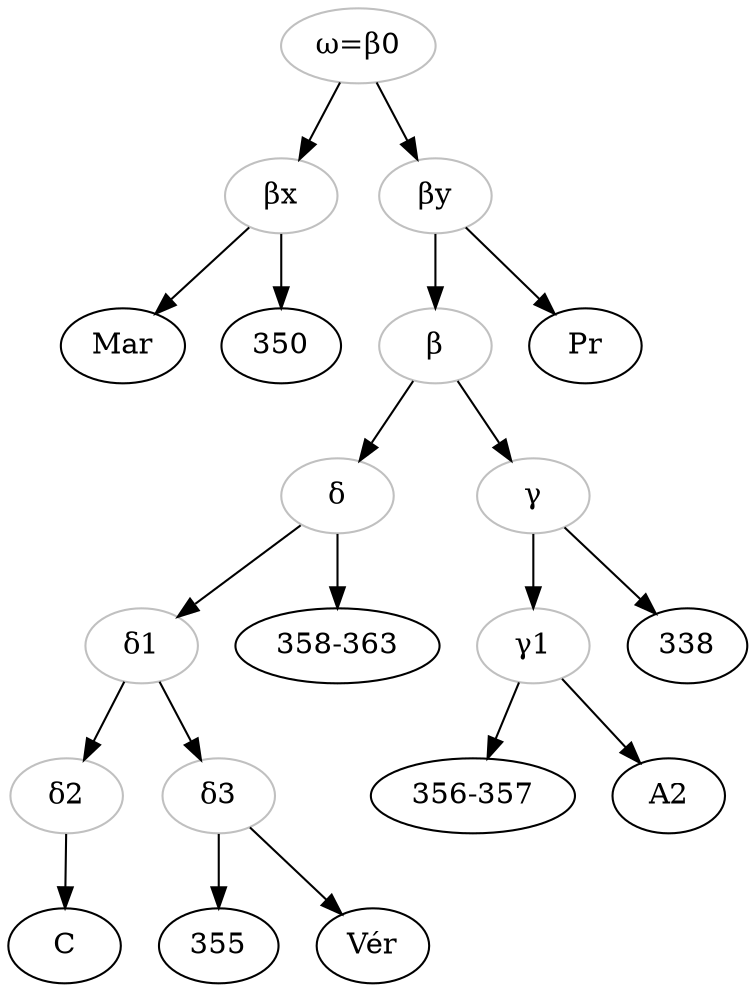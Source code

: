 digraph {

beta[label="β", color="grey"];
betax[label="βx", color="grey"]
betay[label="βy"color="grey"];
delta[label="δ", color="grey"]
delta1[label="δ1"color="grey"];
delta2[label="δ2"color="grey"];
delta3[label="δ3"color="grey"];
gamma[label="γ", color="grey"];
gamma1[label="γ1"color="grey"];
gamma1->356;
gamma1->A2;
omega[label="ω=β0", color="grey"];
356[label="356-357"]
358[label="358-363"]

omega->betax;
betax->Mar;
betax->350;
omega->betay;
betay->Pr;
betay->beta;
beta->gamma;
gamma->338;
gamma->gamma1;
beta->delta;
delta->358;
delta->delta1;
delta1->delta2;
delta2->C;
delta1->delta3;
delta3->355;
delta3->Vér;

}
